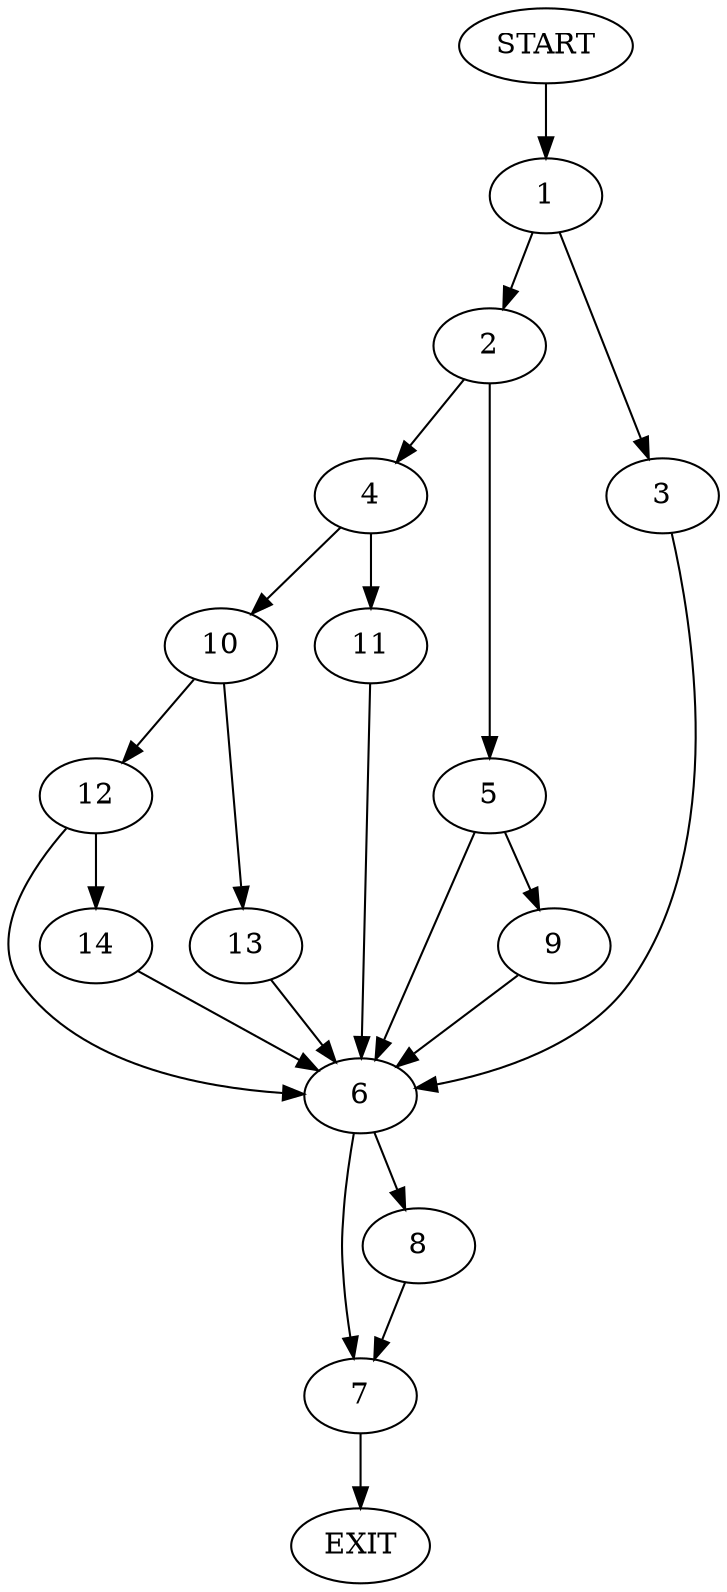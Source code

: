digraph {
0 [label="START"]
15 [label="EXIT"]
0 -> 1
1 -> 2
1 -> 3
2 -> 4
2 -> 5
3 -> 6
6 -> 7
6 -> 8
5 -> 6
5 -> 9
4 -> 10
4 -> 11
9 -> 6
11 -> 6
10 -> 12
10 -> 13
12 -> 14
12 -> 6
13 -> 6
14 -> 6
8 -> 7
7 -> 15
}
